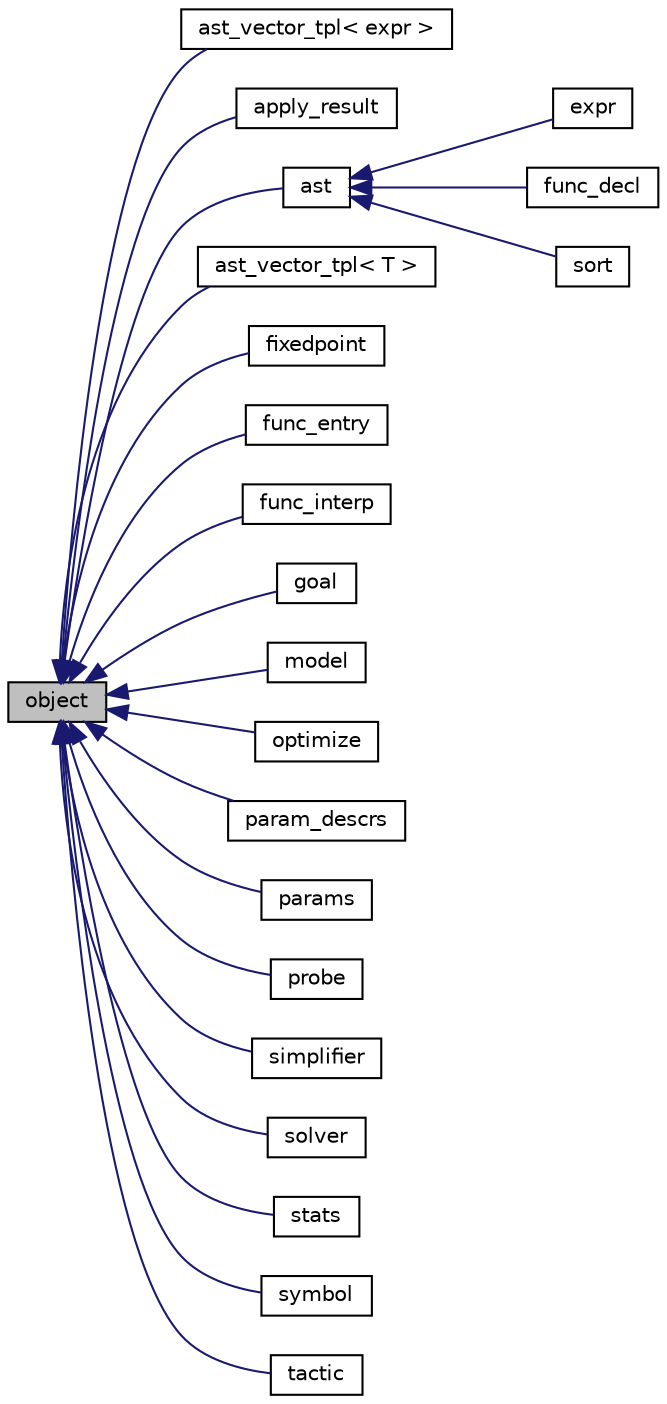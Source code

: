 digraph "object"
{
 // LATEX_PDF_SIZE
  edge [fontname="Helvetica",fontsize="10",labelfontname="Helvetica",labelfontsize="10"];
  node [fontname="Helvetica",fontsize="10",shape=record];
  rankdir="LR";
  Node1 [label="object",height=0.2,width=0.4,color="black", fillcolor="grey75", style="filled", fontcolor="black",tooltip=" "];
  Node1 -> Node2 [dir="back",color="midnightblue",fontsize="10",style="solid",fontname="Helvetica"];
  Node2 [label="ast_vector_tpl\< expr \>",height=0.2,width=0.4,color="black", fillcolor="white", style="filled",URL="$classz3_1_1ast__vector__tpl.html",tooltip=" "];
  Node1 -> Node3 [dir="back",color="midnightblue",fontsize="10",style="solid",fontname="Helvetica"];
  Node3 [label="apply_result",height=0.2,width=0.4,color="black", fillcolor="white", style="filled",URL="$classz3_1_1apply__result.html",tooltip=" "];
  Node1 -> Node4 [dir="back",color="midnightblue",fontsize="10",style="solid",fontname="Helvetica"];
  Node4 [label="ast",height=0.2,width=0.4,color="black", fillcolor="white", style="filled",URL="$classz3_1_1ast.html",tooltip=" "];
  Node4 -> Node5 [dir="back",color="midnightblue",fontsize="10",style="solid",fontname="Helvetica"];
  Node5 [label="expr",height=0.2,width=0.4,color="black", fillcolor="white", style="filled",URL="$classz3_1_1expr.html",tooltip="A Z3 expression is used to represent formulas and terms. For Z3, a formula is any expression of sort ..."];
  Node4 -> Node6 [dir="back",color="midnightblue",fontsize="10",style="solid",fontname="Helvetica"];
  Node6 [label="func_decl",height=0.2,width=0.4,color="black", fillcolor="white", style="filled",URL="$classz3_1_1func__decl.html",tooltip="Function declaration (aka function definition). It is the signature of interpreted and uninterpreted ..."];
  Node4 -> Node7 [dir="back",color="midnightblue",fontsize="10",style="solid",fontname="Helvetica"];
  Node7 [label="sort",height=0.2,width=0.4,color="black", fillcolor="white", style="filled",URL="$classz3_1_1sort.html",tooltip="A Z3 sort (aka type). Every expression (i.e., formula or term) in Z3 has a sort."];
  Node1 -> Node8 [dir="back",color="midnightblue",fontsize="10",style="solid",fontname="Helvetica"];
  Node8 [label="ast_vector_tpl\< T \>",height=0.2,width=0.4,color="black", fillcolor="white", style="filled",URL="$classz3_1_1ast__vector__tpl.html",tooltip=" "];
  Node1 -> Node9 [dir="back",color="midnightblue",fontsize="10",style="solid",fontname="Helvetica"];
  Node9 [label="fixedpoint",height=0.2,width=0.4,color="black", fillcolor="white", style="filled",URL="$classz3_1_1fixedpoint.html",tooltip=" "];
  Node1 -> Node10 [dir="back",color="midnightblue",fontsize="10",style="solid",fontname="Helvetica"];
  Node10 [label="func_entry",height=0.2,width=0.4,color="black", fillcolor="white", style="filled",URL="$classz3_1_1func__entry.html",tooltip=" "];
  Node1 -> Node11 [dir="back",color="midnightblue",fontsize="10",style="solid",fontname="Helvetica"];
  Node11 [label="func_interp",height=0.2,width=0.4,color="black", fillcolor="white", style="filled",URL="$classz3_1_1func__interp.html",tooltip=" "];
  Node1 -> Node12 [dir="back",color="midnightblue",fontsize="10",style="solid",fontname="Helvetica"];
  Node12 [label="goal",height=0.2,width=0.4,color="black", fillcolor="white", style="filled",URL="$classz3_1_1goal.html",tooltip=" "];
  Node1 -> Node13 [dir="back",color="midnightblue",fontsize="10",style="solid",fontname="Helvetica"];
  Node13 [label="model",height=0.2,width=0.4,color="black", fillcolor="white", style="filled",URL="$classz3_1_1model.html",tooltip=" "];
  Node1 -> Node14 [dir="back",color="midnightblue",fontsize="10",style="solid",fontname="Helvetica"];
  Node14 [label="optimize",height=0.2,width=0.4,color="black", fillcolor="white", style="filled",URL="$classz3_1_1optimize.html",tooltip=" "];
  Node1 -> Node15 [dir="back",color="midnightblue",fontsize="10",style="solid",fontname="Helvetica"];
  Node15 [label="param_descrs",height=0.2,width=0.4,color="black", fillcolor="white", style="filled",URL="$classz3_1_1param__descrs.html",tooltip=" "];
  Node1 -> Node16 [dir="back",color="midnightblue",fontsize="10",style="solid",fontname="Helvetica"];
  Node16 [label="params",height=0.2,width=0.4,color="black", fillcolor="white", style="filled",URL="$classz3_1_1params.html",tooltip=" "];
  Node1 -> Node17 [dir="back",color="midnightblue",fontsize="10",style="solid",fontname="Helvetica"];
  Node17 [label="probe",height=0.2,width=0.4,color="black", fillcolor="white", style="filled",URL="$classz3_1_1probe.html",tooltip=" "];
  Node1 -> Node18 [dir="back",color="midnightblue",fontsize="10",style="solid",fontname="Helvetica"];
  Node18 [label="simplifier",height=0.2,width=0.4,color="black", fillcolor="white", style="filled",URL="$classz3_1_1simplifier.html",tooltip=" "];
  Node1 -> Node19 [dir="back",color="midnightblue",fontsize="10",style="solid",fontname="Helvetica"];
  Node19 [label="solver",height=0.2,width=0.4,color="black", fillcolor="white", style="filled",URL="$classz3_1_1solver.html",tooltip=" "];
  Node1 -> Node20 [dir="back",color="midnightblue",fontsize="10",style="solid",fontname="Helvetica"];
  Node20 [label="stats",height=0.2,width=0.4,color="black", fillcolor="white", style="filled",URL="$classz3_1_1stats.html",tooltip=" "];
  Node1 -> Node21 [dir="back",color="midnightblue",fontsize="10",style="solid",fontname="Helvetica"];
  Node21 [label="symbol",height=0.2,width=0.4,color="black", fillcolor="white", style="filled",URL="$classz3_1_1symbol.html",tooltip=" "];
  Node1 -> Node22 [dir="back",color="midnightblue",fontsize="10",style="solid",fontname="Helvetica"];
  Node22 [label="tactic",height=0.2,width=0.4,color="black", fillcolor="white", style="filled",URL="$classz3_1_1tactic.html",tooltip=" "];
}
